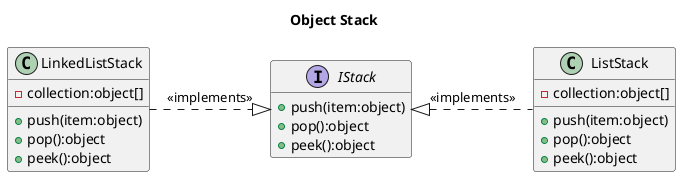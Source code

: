 @startuml
title Object Stack

interface IStack{
    +push(item:object)
    +pop():object
    +peek():object
}

class LinkedListStack{
    -collection:object[]
    +push(item:object)
    +pop():object
    +peek():object
}

class ListStack{
    -collection:object[]
    +push(item:object)
    +pop():object
    +peek():object
}

ListStack -.l-|> IStack : <<implements>>
LinkedListStack -.r-|> IStack : <<implements>>

hide empty members
@enduml